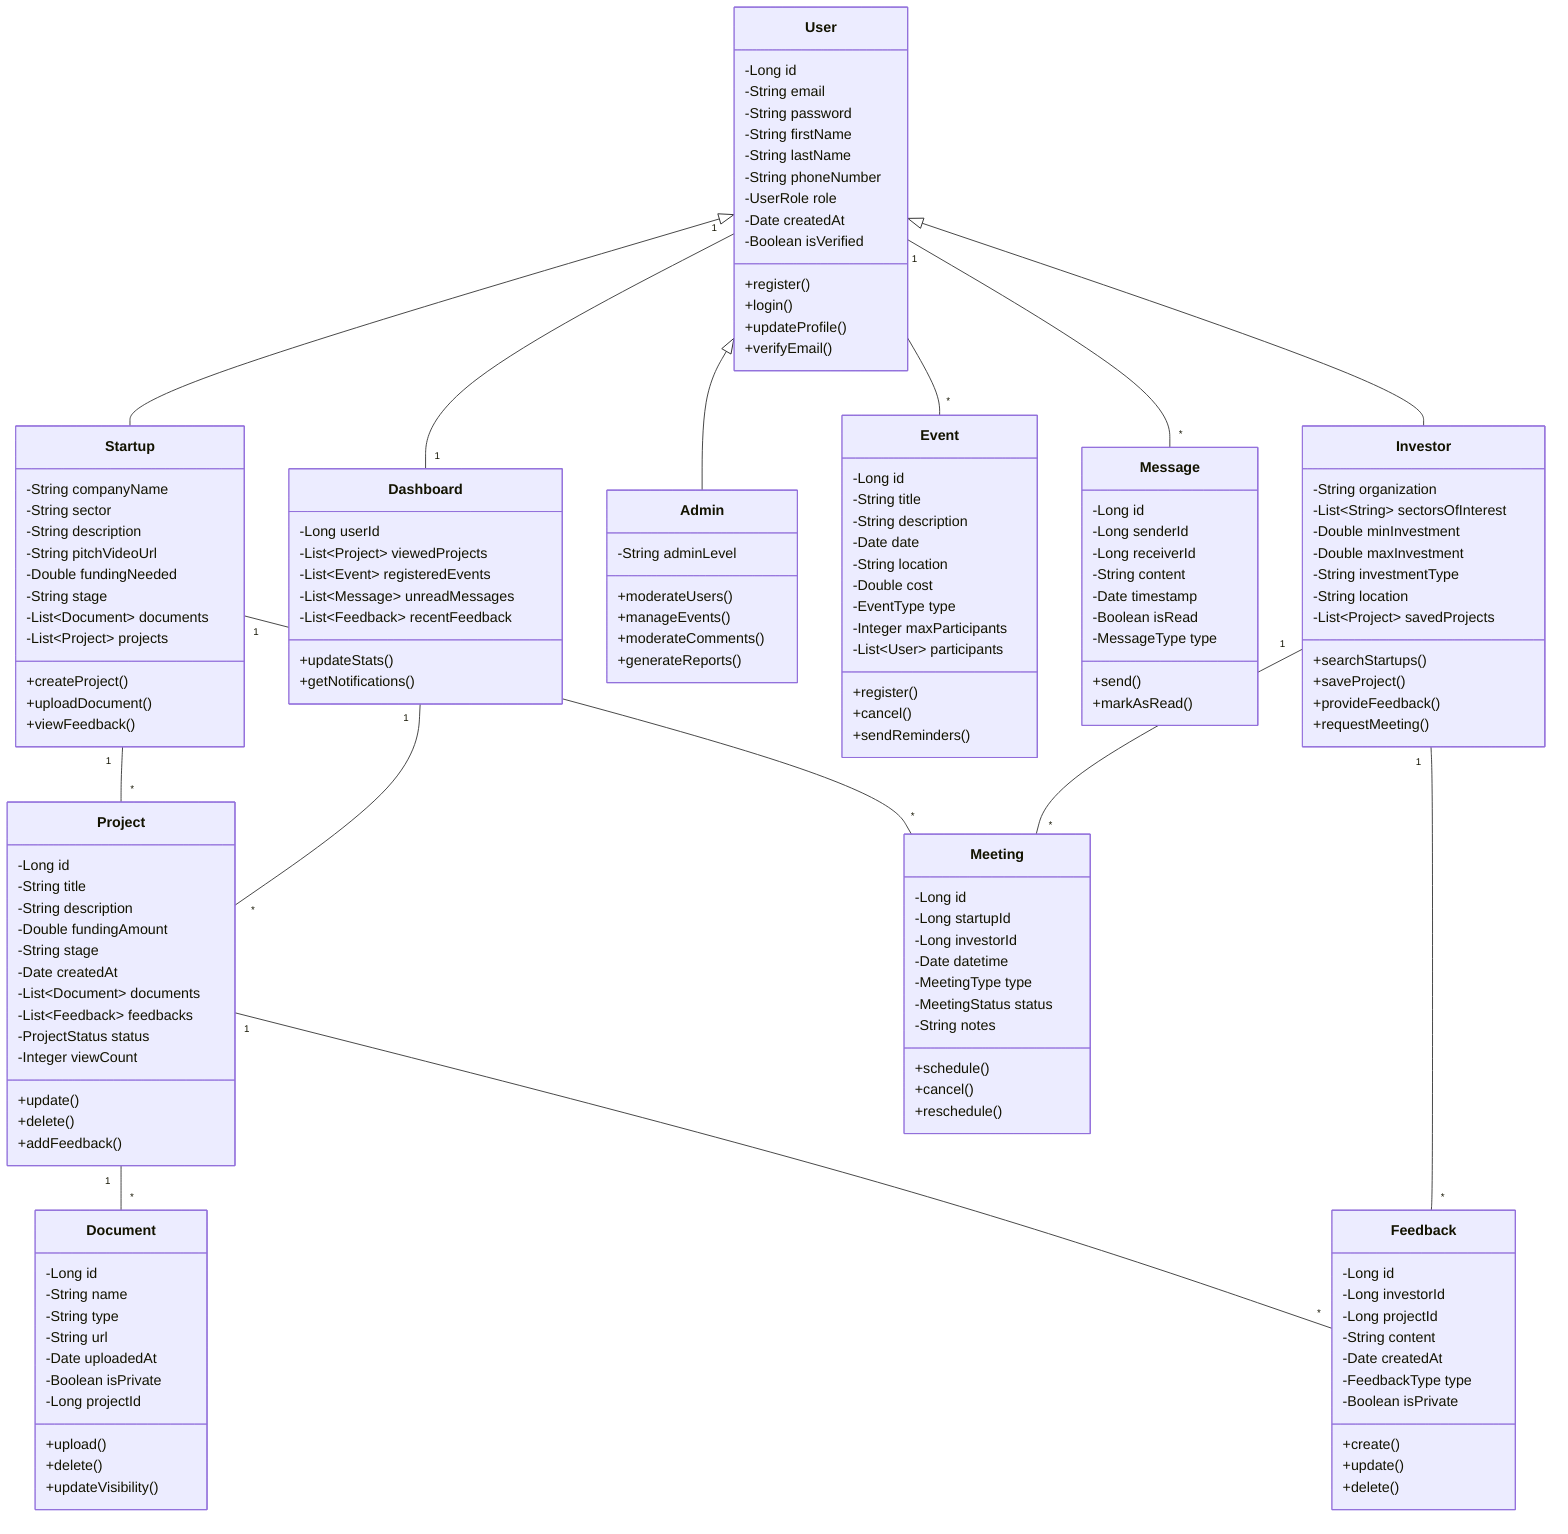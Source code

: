 classDiagram
    class User {
        -Long id
        -String email
        -String password
        -String firstName
        -String lastName
        -String phoneNumber
        -UserRole role
        -Date createdAt
        -Boolean isVerified
        +register()
        +login()
        +updateProfile()
        +verifyEmail()
    }

    class Startup {
        -String companyName
        -String sector
        -String description
        -String pitchVideoUrl
        -Double fundingNeeded
        -String stage
        -List~Document~ documents
        -List~Project~ projects
        +createProject()
        +uploadDocument()
        +viewFeedback()
    }

    class Investor {
        -String organization
        -List~String~ sectorsOfInterest
        -Double minInvestment
        -Double maxInvestment
        -String investmentType
        -String location
        -List~Project~ savedProjects
        +searchStartups()
        +saveProject()
        +provideFeedback()
        +requestMeeting()
    }

    class Admin {
        -String adminLevel
        +moderateUsers()
        +manageEvents()
        +moderateComments()
        +generateReports()
    }

    class Project {
        -Long id
        -String title
        -String description
        -Double fundingAmount
        -String stage
        -Date createdAt
        -List~Document~ documents
        -List~Feedback~ feedbacks
        -ProjectStatus status
        -Integer viewCount
        +update()
        +delete()
        +addFeedback()
    }

    class Feedback {
        -Long id
        -Long investorId
        -Long projectId
        -String content
        -Date createdAt
        -FeedbackType type
        -Boolean isPrivate
        +create()
        +update()
        +delete()
    }

    class Event {
        -Long id
        -String title
        -String description
        -Date date
        -String location
        -Double cost
        -EventType type
        -Integer maxParticipants
        -List~User~ participants
        +register()
        +cancel()
        +sendReminders()
    }

    class Message {
        -Long id
        -Long senderId
        -Long receiverId
        -String content
        -Date timestamp
        -Boolean isRead
        -MessageType type
        +send()
        +markAsRead()
    }

    class Document {
        -Long id
        -String name
        -String type
        -String url
        -Date uploadedAt
        -Boolean isPrivate
        -Long projectId
        +upload()
        +delete()
        +updateVisibility()
    }

    class Dashboard {
        -Long userId
        -List~Project~ viewedProjects
        -List~Event~ registeredEvents
        -List~Message~ unreadMessages
        -List~Feedback~ recentFeedback
        +updateStats()
        +getNotifications()
    }

    class Meeting {
        -Long id
        -Long startupId
        -Long investorId
        -Date datetime
        -MeetingType type
        -MeetingStatus status
        -String notes
        +schedule()
        +cancel()
        +reschedule()
    }

    User <|-- Startup
    User <|-- Investor
    User <|-- Admin
    Startup "1" -- "*" Project
    Project "1" -- "*" Document
    Project "1" -- "*" Feedback
    Investor "1" -- "*" Feedback
    User "1" -- "1" Dashboard
    User "1" -- "*" Message
    User "*" -- "*" Event
    Startup "1" -- "*" Meeting
    Investor "1" -- "*" Meeting
    Dashboard "1" -- "*" Project